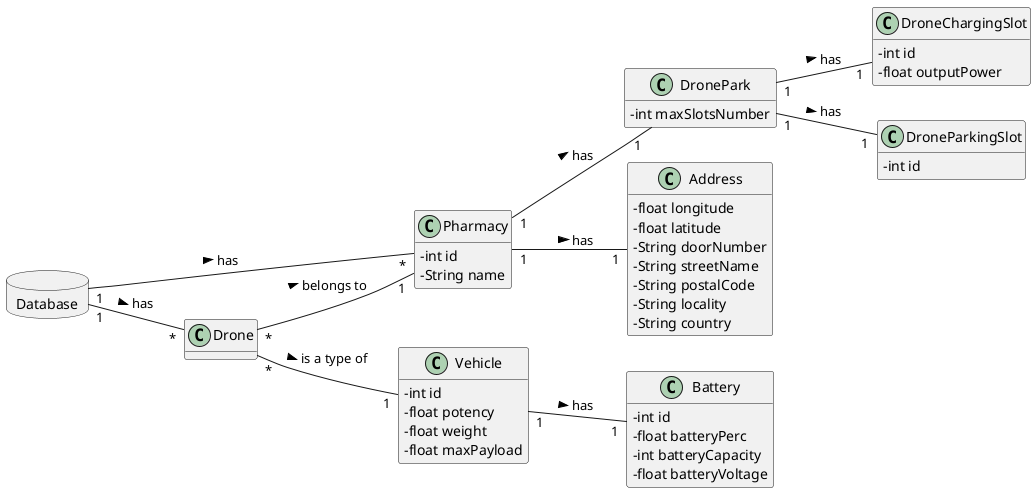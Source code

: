@startuml
skinparam classAttributeIconSize 0
hide methods
left to right direction

database Database {
}

class Pharmacy {
  -int id
  -String name
}

class DronePark{
-   int maxSlotsNumber
}

class DroneChargingSlot{
-   int id
-   float outputPower
}

class DroneParkingSlot{
-   int id
}

class Drone{
}

class Vehicle{
  -int id
  -float potency
  -float weight
  -float maxPayload
}

class Battery{
  -int id
  -float batteryPerc
  -int batteryCapacity
  -float batteryVoltage
}

class Address{
  -float longitude
  -float latitude
  -String doorNumber
  -String streetName
  -String postalCode
  -String locality
  -String country
}



Database "1" -- "*" Pharmacy : has >
Database "1" -- "*" Drone : has >
Drone "*" -- "1" Pharmacy : belongs to >
Drone "*" -- "1" Vehicle : is a type of >
Vehicle "1" -- "1" Battery : has >
Pharmacy "1" -- "1" Address : has >
Pharmacy "1" -- "1" DronePark : has >
DronePark "1" -- "1" DroneChargingSlot : has >
DronePark "1" -- "1" DroneParkingSlot : has >
@enduml


